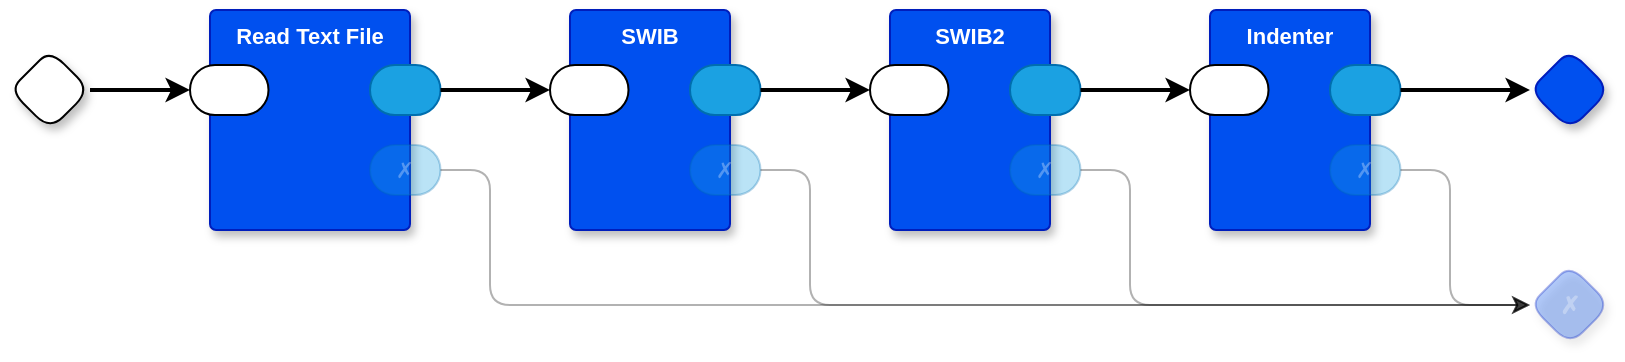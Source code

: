 <mxfile version="24.2.5" type="device" pages="5">
  <diagram name="main" id="m0zTKrYATkNEm8Ja8VeW">
    <mxGraphModel dx="89" dy="1643" grid="1" gridSize="10" guides="1" tooltips="1" connect="1" arrows="1" fold="1" page="1" pageScale="1" pageWidth="850" pageHeight="1100" math="0" shadow="0">
      <root>
        <mxCell id="0" />
        <mxCell id="1" parent="0" />
        <mxCell id="vDygsiKEvxKdtxCckLj3-15" value="Read Text File" style="rounded=1;whiteSpace=wrap;sketch=0;container=1;recursiveResize=0;verticalAlign=top;arcSize=6;fontStyle=1;autosize=0;points=[];absoluteArcSize=1;shadow=1;strokeColor=#001DBC;fillColor=#0050ef;fontColor=#ffffff;fontFamily=Helvetica;fontSize=11;labelBackgroundColor=none;" parent="1" vertex="1">
          <mxGeometry x="980" y="-1000" width="100" height="110" as="geometry">
            <mxRectangle x="-98" y="-1230" width="99" height="26" as="alternateBounds" />
          </mxGeometry>
        </mxCell>
        <mxCell id="vDygsiKEvxKdtxCckLj3-16" value="" style="rounded=1;whiteSpace=wrap;sketch=0;points=[[0,0.5,0,0,0],[1,0.5,0,0,0]];arcSize=50;fontFamily=Helvetica;fontSize=11;fontColor=default;labelBackgroundColor=none;" parent="vDygsiKEvxKdtxCckLj3-15" vertex="1">
          <mxGeometry x="-10" y="27.5" width="39.25" height="25" as="geometry" />
        </mxCell>
        <mxCell id="vDygsiKEvxKdtxCckLj3-17" value="" style="rounded=1;whiteSpace=wrap;sketch=0;points=[[0,0.5,0,0,0],[1,0.5,0,0,0]];fillColor=#1ba1e2;fontColor=#ffffff;strokeColor=#006EAF;arcSize=50;fontFamily=Helvetica;fontSize=11;labelBackgroundColor=none;" parent="vDygsiKEvxKdtxCckLj3-15" vertex="1">
          <mxGeometry x="80" y="27.5" width="35.25" height="25" as="geometry" />
        </mxCell>
        <mxCell id="vDygsiKEvxKdtxCckLj3-18" value="✗" style="rounded=1;whiteSpace=wrap;sketch=0;points=[[0,0.5,0,0,0],[1,0.5,0,0,0]];fillColor=#1ba1e2;fontColor=#ffffff;strokeColor=#006EAF;arcSize=50;fontFamily=Helvetica;fontSize=11;textOpacity=30;opacity=30;labelBackgroundColor=none;" parent="vDygsiKEvxKdtxCckLj3-15" vertex="1">
          <mxGeometry x="80" y="67.5" width="35.25" height="25" as="geometry" />
        </mxCell>
        <mxCell id="vDygsiKEvxKdtxCckLj3-19" value="SWIB" style="rounded=1;whiteSpace=wrap;sketch=0;container=1;recursiveResize=0;verticalAlign=top;arcSize=6;fontStyle=1;autosize=0;points=[];absoluteArcSize=1;shadow=1;strokeColor=#001DBC;fillColor=#0050ef;fontColor=#ffffff;fontFamily=Helvetica;fontSize=11;labelBackgroundColor=none;" parent="1" vertex="1">
          <mxGeometry x="1160" y="-1000" width="80" height="110" as="geometry">
            <mxRectangle x="-98" y="-1230" width="99" height="26" as="alternateBounds" />
          </mxGeometry>
        </mxCell>
        <mxCell id="vDygsiKEvxKdtxCckLj3-20" value="" style="rounded=1;whiteSpace=wrap;sketch=0;points=[[0,0.5,0,0,0],[1,0.5,0,0,0]];arcSize=50;fontFamily=Helvetica;fontSize=11;fontColor=default;labelBackgroundColor=none;" parent="vDygsiKEvxKdtxCckLj3-19" vertex="1">
          <mxGeometry x="-10" y="27.5" width="39.25" height="25" as="geometry" />
        </mxCell>
        <mxCell id="vDygsiKEvxKdtxCckLj3-21" value="" style="rounded=1;whiteSpace=wrap;sketch=0;points=[[0,0.5,0,0,0],[1,0.5,0,0,0]];fillColor=#1ba1e2;fontColor=#ffffff;strokeColor=#006EAF;arcSize=50;fontFamily=Helvetica;fontSize=11;labelBackgroundColor=none;" parent="vDygsiKEvxKdtxCckLj3-19" vertex="1">
          <mxGeometry x="60" y="27.5" width="35.25" height="25" as="geometry" />
        </mxCell>
        <mxCell id="vDygsiKEvxKdtxCckLj3-22" value="✗" style="rounded=1;whiteSpace=wrap;sketch=0;points=[[0,0.5,0,0,0],[1,0.5,0,0,0]];fillColor=#1ba1e2;fontColor=#ffffff;strokeColor=#006EAF;arcSize=50;fontFamily=Helvetica;fontSize=11;textOpacity=30;opacity=30;labelBackgroundColor=none;" parent="vDygsiKEvxKdtxCckLj3-19" vertex="1">
          <mxGeometry x="60" y="67.5" width="35.25" height="25" as="geometry" />
        </mxCell>
        <mxCell id="vDygsiKEvxKdtxCckLj3-35" value="" style="rhombus;whiteSpace=wrap;rounded=1;fontStyle=1;glass=0;sketch=0;fontSize=12;points=[[0,0.5,0,0,0],[0.5,0,0,0,0],[0.5,1,0,0,0],[1,0.5,0,0,0]];shadow=1;fillColor=#0050ef;fontColor=#ffffff;strokeColor=#001DBC;fontFamily=Helvetica;labelBackgroundColor=none;" parent="1" vertex="1">
          <mxGeometry x="1640" y="-980" width="40" height="40" as="geometry" />
        </mxCell>
        <mxCell id="vDygsiKEvxKdtxCckLj3-36" value="✗" style="rhombus;whiteSpace=wrap;rounded=1;fillColor=#0050ef;fontColor=#ffffff;strokeColor=#001DBC;fontStyle=1;glass=0;sketch=0;fontSize=12;points=[[0,0.5,0,0,0],[0.5,0,0,0,0],[0.5,1,0,0,0],[1,0.5,0,0,0]];shadow=1;opacity=30;textOpacity=30;fontFamily=Helvetica;labelBackgroundColor=none;" parent="1" vertex="1">
          <mxGeometry x="1640" y="-872.5" width="40" height="40" as="geometry" />
        </mxCell>
        <mxCell id="lGi_wAHMaVotc6cj7ezb-1" style="edgeStyle=orthogonalEdgeStyle;rounded=0;orthogonalLoop=1;jettySize=auto;html=1;exitX=1;exitY=0.5;exitDx=0;exitDy=0;exitPerimeter=0;strokeWidth=2;" parent="1" source="vDygsiKEvxKdtxCckLj3-42" target="vDygsiKEvxKdtxCckLj3-16" edge="1">
          <mxGeometry relative="1" as="geometry" />
        </mxCell>
        <mxCell id="vDygsiKEvxKdtxCckLj3-42" value="" style="rhombus;whiteSpace=wrap;rounded=1;fontStyle=1;glass=0;sketch=0;fontSize=12;points=[[0,0.5,0,0,0],[0.5,0,0,0,0],[0.5,1,0,0,0],[1,0.5,0,0,0]];shadow=1;fontFamily=Helvetica;fontColor=default;labelBackgroundColor=none;" parent="1" vertex="1">
          <mxGeometry x="880" y="-980" width="40" height="40" as="geometry" />
        </mxCell>
        <mxCell id="vDygsiKEvxKdtxCckLj3-44" value="" style="edgeStyle=orthogonalEdgeStyle;curved=0;rounded=1;orthogonalLoop=1;jettySize=auto;exitX=1;exitY=0.5;exitDx=0;exitDy=0;exitPerimeter=0;entryX=0;entryY=0.5;entryDx=0;entryDy=0;entryPerimeter=0;strokeColor=default;strokeWidth=1;align=center;verticalAlign=middle;fontFamily=Helvetica;fontSize=11;fontColor=default;labelBackgroundColor=default;endArrow=classic;opacity=30;" parent="1" source="vDygsiKEvxKdtxCckLj3-22" target="vDygsiKEvxKdtxCckLj3-36" edge="1">
          <mxGeometry relative="1" as="geometry">
            <Array as="points">
              <mxPoint x="1280" y="-920" />
              <mxPoint x="1280" y="-852" />
            </Array>
          </mxGeometry>
        </mxCell>
        <mxCell id="vDygsiKEvxKdtxCckLj3-45" value="" style="edgeStyle=orthogonalEdgeStyle;curved=0;rounded=1;orthogonalLoop=1;jettySize=auto;exitX=1;exitY=0.5;exitDx=0;exitDy=0;exitPerimeter=0;entryX=0;entryY=0.5;entryDx=0;entryDy=0;entryPerimeter=0;opacity=30;strokeColor=default;strokeWidth=1;align=center;verticalAlign=middle;fontFamily=Helvetica;fontSize=11;fontColor=default;labelBackgroundColor=default;endArrow=classic;" parent="1" source="vDygsiKEvxKdtxCckLj3-18" target="vDygsiKEvxKdtxCckLj3-36" edge="1">
          <mxGeometry relative="1" as="geometry">
            <Array as="points">
              <mxPoint x="1120" y="-920" />
              <mxPoint x="1120" y="-852" />
            </Array>
          </mxGeometry>
        </mxCell>
        <mxCell id="OtukvClZ967XnoqjYrNu-1" style="edgeStyle=orthogonalEdgeStyle;rounded=0;orthogonalLoop=1;jettySize=auto;html=1;exitX=1;exitY=0.5;exitDx=0;exitDy=0;exitPerimeter=0;entryX=0;entryY=0.5;entryDx=0;entryDy=0;entryPerimeter=0;strokeWidth=2;" parent="1" source="vDygsiKEvxKdtxCckLj3-17" target="vDygsiKEvxKdtxCckLj3-20" edge="1">
          <mxGeometry relative="1" as="geometry" />
        </mxCell>
        <mxCell id="x8mnpzoovf8g2NNEFFqO-1" value="Indenter" style="rounded=1;whiteSpace=wrap;sketch=0;container=1;recursiveResize=0;verticalAlign=top;arcSize=6;fontStyle=1;autosize=0;points=[];absoluteArcSize=1;shadow=1;strokeColor=#001DBC;fillColor=#0050ef;fontColor=#ffffff;fontFamily=Helvetica;fontSize=11;labelBackgroundColor=none;" parent="1" vertex="1">
          <mxGeometry x="1480" y="-1000" width="80" height="110" as="geometry">
            <mxRectangle x="-98" y="-1230" width="99" height="26" as="alternateBounds" />
          </mxGeometry>
        </mxCell>
        <mxCell id="x8mnpzoovf8g2NNEFFqO-2" value="" style="rounded=1;whiteSpace=wrap;sketch=0;points=[[0,0.5,0,0,0],[1,0.5,0,0,0]];arcSize=50;fontFamily=Helvetica;fontSize=11;fontColor=default;labelBackgroundColor=none;" parent="x8mnpzoovf8g2NNEFFqO-1" vertex="1">
          <mxGeometry x="-10" y="27.5" width="39.25" height="25" as="geometry" />
        </mxCell>
        <mxCell id="x8mnpzoovf8g2NNEFFqO-3" value="" style="rounded=1;whiteSpace=wrap;sketch=0;points=[[0,0.5,0,0,0],[1,0.5,0,0,0]];fillColor=#1ba1e2;fontColor=#ffffff;strokeColor=#006EAF;arcSize=50;fontFamily=Helvetica;fontSize=11;labelBackgroundColor=none;" parent="x8mnpzoovf8g2NNEFFqO-1" vertex="1">
          <mxGeometry x="60" y="27.5" width="35.25" height="25" as="geometry" />
        </mxCell>
        <mxCell id="x8mnpzoovf8g2NNEFFqO-4" value="✗" style="rounded=1;whiteSpace=wrap;sketch=0;points=[[0,0.5,0,0,0],[1,0.5,0,0,0]];fillColor=#1ba1e2;fontColor=#ffffff;strokeColor=#006EAF;arcSize=50;fontFamily=Helvetica;fontSize=11;textOpacity=30;opacity=30;labelBackgroundColor=none;" parent="x8mnpzoovf8g2NNEFFqO-1" vertex="1">
          <mxGeometry x="60" y="67.5" width="35.25" height="25" as="geometry" />
        </mxCell>
        <mxCell id="1BDh29ik9_YbMBLDh6V1-1" value="SWIB2" style="rounded=1;whiteSpace=wrap;sketch=0;container=1;recursiveResize=0;verticalAlign=top;arcSize=6;fontStyle=1;autosize=0;points=[];absoluteArcSize=1;shadow=1;strokeColor=#001DBC;fillColor=#0050ef;fontColor=#ffffff;fontFamily=Helvetica;fontSize=11;labelBackgroundColor=none;" parent="1" vertex="1">
          <mxGeometry x="1320" y="-1000" width="80" height="110" as="geometry">
            <mxRectangle x="-98" y="-1230" width="99" height="26" as="alternateBounds" />
          </mxGeometry>
        </mxCell>
        <mxCell id="1BDh29ik9_YbMBLDh6V1-2" value="" style="rounded=1;whiteSpace=wrap;sketch=0;points=[[0,0.5,0,0,0],[1,0.5,0,0,0]];arcSize=50;fontFamily=Helvetica;fontSize=11;fontColor=default;labelBackgroundColor=none;" parent="1BDh29ik9_YbMBLDh6V1-1" vertex="1">
          <mxGeometry x="-10" y="27.5" width="39.25" height="25" as="geometry" />
        </mxCell>
        <mxCell id="1BDh29ik9_YbMBLDh6V1-3" value="" style="rounded=1;whiteSpace=wrap;sketch=0;points=[[0,0.5,0,0,0],[1,0.5,0,0,0]];fillColor=#1ba1e2;fontColor=#ffffff;strokeColor=#006EAF;arcSize=50;fontFamily=Helvetica;fontSize=11;labelBackgroundColor=none;" parent="1BDh29ik9_YbMBLDh6V1-1" vertex="1">
          <mxGeometry x="60" y="27.5" width="35.25" height="25" as="geometry" />
        </mxCell>
        <mxCell id="1BDh29ik9_YbMBLDh6V1-4" value="✗" style="rounded=1;whiteSpace=wrap;sketch=0;points=[[0,0.5,0,0,0],[1,0.5,0,0,0]];fillColor=#1ba1e2;fontColor=#ffffff;strokeColor=#006EAF;arcSize=50;fontFamily=Helvetica;fontSize=11;textOpacity=30;opacity=30;labelBackgroundColor=none;" parent="1BDh29ik9_YbMBLDh6V1-1" vertex="1">
          <mxGeometry x="60" y="67.5" width="35.25" height="25" as="geometry" />
        </mxCell>
        <mxCell id="1BDh29ik9_YbMBLDh6V1-7" style="edgeStyle=orthogonalEdgeStyle;curved=0;rounded=1;orthogonalLoop=1;jettySize=auto;html=1;exitX=1;exitY=0.5;exitDx=0;exitDy=0;exitPerimeter=0;entryX=0;entryY=0.5;entryDx=0;entryDy=0;entryPerimeter=0;strokeColor=default;strokeWidth=2;align=center;verticalAlign=middle;fontFamily=Helvetica;fontSize=11;fontColor=default;labelBackgroundColor=default;endArrow=classic;" parent="1" source="1BDh29ik9_YbMBLDh6V1-3" target="x8mnpzoovf8g2NNEFFqO-2" edge="1">
          <mxGeometry relative="1" as="geometry" />
        </mxCell>
        <mxCell id="1BDh29ik9_YbMBLDh6V1-8" style="edgeStyle=orthogonalEdgeStyle;curved=0;rounded=1;orthogonalLoop=1;jettySize=auto;html=1;exitX=1;exitY=0.5;exitDx=0;exitDy=0;exitPerimeter=0;entryX=0;entryY=0.5;entryDx=0;entryDy=0;entryPerimeter=0;strokeColor=default;strokeWidth=1;align=center;verticalAlign=middle;fontFamily=Helvetica;fontSize=11;fontColor=default;labelBackgroundColor=default;endArrow=classic;opacity=30;" parent="1" source="1BDh29ik9_YbMBLDh6V1-4" target="vDygsiKEvxKdtxCckLj3-36" edge="1">
          <mxGeometry relative="1" as="geometry">
            <Array as="points">
              <mxPoint x="1440" y="-920" />
              <mxPoint x="1440" y="-852" />
            </Array>
          </mxGeometry>
        </mxCell>
        <mxCell id="YIzRtlZIYexhhBOL3l9a-1" style="edgeStyle=orthogonalEdgeStyle;curved=0;rounded=1;orthogonalLoop=1;jettySize=auto;html=1;exitX=1;exitY=0.5;exitDx=0;exitDy=0;exitPerimeter=0;entryX=0;entryY=0.5;entryDx=0;entryDy=0;entryPerimeter=0;strokeColor=default;strokeWidth=2;align=center;verticalAlign=middle;fontFamily=Helvetica;fontSize=11;fontColor=default;labelBackgroundColor=default;endArrow=classic;" parent="1" source="vDygsiKEvxKdtxCckLj3-21" target="1BDh29ik9_YbMBLDh6V1-2" edge="1">
          <mxGeometry relative="1" as="geometry" />
        </mxCell>
        <mxCell id="JMaJ-56j-Kgrru-hRZwP-8" style="edgeStyle=orthogonalEdgeStyle;curved=0;rounded=1;orthogonalLoop=1;jettySize=auto;html=1;exitX=1;exitY=0.5;exitDx=0;exitDy=0;exitPerimeter=0;entryX=0;entryY=0.5;entryDx=0;entryDy=0;entryPerimeter=0;strokeColor=default;strokeWidth=1;align=center;verticalAlign=middle;fontFamily=Helvetica;fontSize=11;fontColor=default;labelBackgroundColor=default;endArrow=classic;opacity=30;" parent="1" source="x8mnpzoovf8g2NNEFFqO-4" target="vDygsiKEvxKdtxCckLj3-36" edge="1">
          <mxGeometry relative="1" as="geometry">
            <Array as="points">
              <mxPoint x="1600" y="-920" />
              <mxPoint x="1600" y="-852" />
            </Array>
          </mxGeometry>
        </mxCell>
        <mxCell id="G4lpyNVELsq-M8yK7Atg-5" style="edgeStyle=orthogonalEdgeStyle;rounded=1;orthogonalLoop=1;jettySize=auto;html=1;exitX=1;exitY=0.5;exitDx=0;exitDy=0;exitPerimeter=0;entryX=0;entryY=0.5;entryDx=0;entryDy=0;entryPerimeter=0;curved=0;strokeWidth=2;" parent="1" source="x8mnpzoovf8g2NNEFFqO-3" target="vDygsiKEvxKdtxCckLj3-35" edge="1">
          <mxGeometry relative="1" as="geometry">
            <mxPoint x="1630" y="-960" as="targetPoint" />
          </mxGeometry>
        </mxCell>
      </root>
    </mxGraphModel>
  </diagram>
  <diagram name="SWIB" id="TY1bqIpglC3IVhGaqzZm">
    <mxGraphModel dx="861" dy="417" grid="1" gridSize="10" guides="1" tooltips="1" connect="1" arrows="1" fold="1" page="1" pageScale="1" pageWidth="850" pageHeight="1100" math="0" shadow="0">
      <root>
        <mxCell id="Y0OyRnPT7S_v4gDyQBb1-0" />
        <mxCell id="Y0OyRnPT7S_v4gDyQBb1-1" parent="Y0OyRnPT7S_v4gDyQBb1-0" />
        <mxCell id="tEcO9DKEnbY_C96QV74L-0" value="Transpile" style="rounded=1;whiteSpace=wrap;sketch=0;container=1;recursiveResize=0;verticalAlign=top;arcSize=6;fontStyle=1;autosize=0;points=[];absoluteArcSize=1;shadow=1;strokeColor=#001DBC;fillColor=#0050ef;fontColor=#ffffff;fontFamily=Helvetica;fontSize=11;" parent="Y0OyRnPT7S_v4gDyQBb1-1" vertex="1">
          <mxGeometry x="490" y="50" width="130" height="210" as="geometry">
            <mxRectangle x="-98" y="-1230" width="99" height="26" as="alternateBounds" />
          </mxGeometry>
        </mxCell>
        <mxCell id="tEcO9DKEnbY_C96QV74L-1" value="ohmfn" style="rounded=1;whiteSpace=wrap;sketch=0;points=[[0,0.5,0,0,0],[1,0.5,0,0,0]];arcSize=50;fontFamily=Helvetica;fontSize=11;fontColor=default;fontStyle=0" parent="tEcO9DKEnbY_C96QV74L-0" vertex="1">
          <mxGeometry x="-17" y="57.5" width="66" height="25" as="geometry" />
        </mxCell>
        <mxCell id="tEcO9DKEnbY_C96QV74L-2" value="" style="rounded=1;whiteSpace=wrap;sketch=0;points=[[0,0.5,0,0,0],[1,0.5,0,0,0]];fillColor=#1ba1e2;fontColor=#ffffff;strokeColor=#006EAF;arcSize=50;fontFamily=Helvetica;fontSize=11;" parent="tEcO9DKEnbY_C96QV74L-0" vertex="1">
          <mxGeometry x="100" y="27.5" width="35.25" height="25" as="geometry" />
        </mxCell>
        <mxCell id="tEcO9DKEnbY_C96QV74L-3" value="✗" style="rounded=1;whiteSpace=wrap;sketch=0;points=[[0,0.5,0,0,0],[1,0.5,0,0,0]];fillColor=#1ba1e2;fontColor=#ffffff;strokeColor=#006EAF;arcSize=50;fontFamily=Helvetica;fontSize=11;textOpacity=30;" parent="tEcO9DKEnbY_C96QV74L-0" vertex="1">
          <mxGeometry x="100" y="67.5" width="35.25" height="25" as="geometry" />
        </mxCell>
        <mxCell id="tEcO9DKEnbY_C96QV74L-4" value="rwrfn" style="rounded=1;whiteSpace=wrap;sketch=0;points=[[0,0.5,0,0,0],[1,0.5,0,0,0]];arcSize=50;fontFamily=Helvetica;fontSize=11;fontColor=default;" parent="tEcO9DKEnbY_C96QV74L-0" vertex="1">
          <mxGeometry x="-17" y="92.5" width="66" height="25" as="geometry" />
        </mxCell>
        <mxCell id="tEcO9DKEnbY_C96QV74L-5" value="input" style="rounded=1;whiteSpace=wrap;sketch=0;points=[[0,0.5,0,0,0],[1,0.5,0,0,0]];arcSize=50;fontFamily=Helvetica;fontSize=11;fontColor=default;" parent="tEcO9DKEnbY_C96QV74L-0" vertex="1">
          <mxGeometry x="-17" y="167.5" width="66" height="25" as="geometry" />
        </mxCell>
        <mxCell id="tEcO9DKEnbY_C96QV74L-6" value="grammar name" style="rounded=1;whiteSpace=wrap;sketch=0;points=[[0,0.5,0,0,0],[1,0.5,0,0,0]];arcSize=50;fontFamily=Helvetica;fontSize=11;fontColor=default;" parent="tEcO9DKEnbY_C96QV74L-0" vertex="1">
          <mxGeometry x="-16" y="27.5" width="66" height="25" as="geometry" />
        </mxCell>
        <mxCell id="tEcO9DKEnbY_C96QV74L-7" value="rwrsupportfn" style="rounded=1;whiteSpace=wrap;sketch=0;points=[[0,0.5,0,0,0],[1,0.5,0,0,0]];arcSize=50;fontFamily=Helvetica;fontSize=11;fontColor=default;" parent="tEcO9DKEnbY_C96QV74L-0" vertex="1">
          <mxGeometry x="-17" y="127.5" width="66" height="25" as="geometry" />
        </mxCell>
        <mxCell id="tEcO9DKEnbY_C96QV74L-8" value="" style="edgeStyle=orthogonalEdgeStyle;shape=connector;rounded=1;jumpStyle=arc;orthogonalLoop=1;jettySize=auto;exitX=1;exitY=0.5;exitDx=0;exitDy=0;exitPerimeter=0;entryX=0;entryY=0.5;entryDx=0;entryDy=0;entryPerimeter=0;labelBackgroundColor=default;strokeColor=#666666;strokeWidth=2;fontFamily=Helvetica;fontSize=11;fontColor=default;endArrow=classic;fillColor=#f5f5f5;opacity=90;" parent="Y0OyRnPT7S_v4gDyQBb1-1" source="tEcO9DKEnbY_C96QV74L-2" target="tEcO9DKEnbY_C96QV74L-27" edge="1">
          <mxGeometry relative="1" as="geometry">
            <mxPoint x="740" y="90" as="targetPoint" />
          </mxGeometry>
        </mxCell>
        <mxCell id="tEcO9DKEnbY_C96QV74L-9" value="" style="edgeStyle=orthogonalEdgeStyle;shape=connector;rounded=1;jumpStyle=arc;orthogonalLoop=1;jettySize=auto;exitX=1;exitY=0.5;exitDx=0;exitDy=0;exitPerimeter=0;entryX=0;entryY=0.5;entryDx=0;entryDy=0;entryPerimeter=0;labelBackgroundColor=default;strokeColor=#666666;strokeWidth=1;fontFamily=Helvetica;fontSize=11;fontColor=default;endArrow=classic;fillColor=#f5f5f5;opacity=90;" parent="Y0OyRnPT7S_v4gDyQBb1-1" source="tEcO9DKEnbY_C96QV74L-3" target="tEcO9DKEnbY_C96QV74L-28" edge="1">
          <mxGeometry relative="1" as="geometry">
            <mxPoint x="740" y="270" as="targetPoint" />
          </mxGeometry>
        </mxCell>
        <mxCell id="tEcO9DKEnbY_C96QV74L-10" value="&#39;swib" style="rounded=1;whiteSpace=wrap;sketch=0;container=1;recursiveResize=0;verticalAlign=middle;arcSize=6;fontStyle=1;autosize=0;points=[];absoluteArcSize=1;shadow=0;strokeColor=#6c8ebf;fillColor=#dae8fc;fontFamily=Helvetica;fontSize=11;gradientColor=#E6E6E6;" parent="Y0OyRnPT7S_v4gDyQBb1-1" vertex="1">
          <mxGeometry x="210" y="80" width="110" height="20" as="geometry">
            <mxRectangle x="-98" y="-1230" width="99" height="26" as="alternateBounds" />
          </mxGeometry>
        </mxCell>
        <mxCell id="tEcO9DKEnbY_C96QV74L-11" value="" style="rounded=1;whiteSpace=wrap;sketch=0;points=[[0,0.5,0,0,0],[1,0.5,0,0,0]];arcSize=50;fontFamily=Helvetica;fontSize=11;fontColor=default;" parent="tEcO9DKEnbY_C96QV74L-10" vertex="1">
          <mxGeometry x="100" y="3.75" width="20" height="12.5" as="geometry" />
        </mxCell>
        <mxCell id="tEcO9DKEnbY_C96QV74L-12" value="" style="rounded=1;whiteSpace=wrap;sketch=0;points=[[0,0.5,0,0,0],[1,0.5,0,0,0]];arcSize=50;fontFamily=Helvetica;fontSize=11;fontColor=default;" parent="tEcO9DKEnbY_C96QV74L-10" vertex="1">
          <mxGeometry x="-10" y="3.75" width="20" height="12.5" as="geometry" />
        </mxCell>
        <mxCell id="tEcO9DKEnbY_C96QV74L-13" value="&#39;null.js" style="rounded=1;whiteSpace=wrap;sketch=0;container=1;recursiveResize=0;verticalAlign=middle;arcSize=6;fontStyle=1;autosize=0;points=[];absoluteArcSize=1;shadow=0;strokeColor=#6c8ebf;fillColor=#dae8fc;fontFamily=Helvetica;fontSize=11;gradientColor=#E6E6E6;" parent="Y0OyRnPT7S_v4gDyQBb1-1" vertex="1">
          <mxGeometry x="200" y="180" width="200" height="20" as="geometry">
            <mxRectangle x="-98" y="-1230" width="99" height="26" as="alternateBounds" />
          </mxGeometry>
        </mxCell>
        <mxCell id="tEcO9DKEnbY_C96QV74L-14" value="" style="rounded=1;whiteSpace=wrap;sketch=0;points=[[0,0.5,0,0,0],[1,0.5,0,0,0]];arcSize=50;fontFamily=Helvetica;fontSize=11;fontColor=default;" parent="tEcO9DKEnbY_C96QV74L-13" vertex="1">
          <mxGeometry x="190" y="3.75" width="20" height="12.5" as="geometry" />
        </mxCell>
        <mxCell id="tEcO9DKEnbY_C96QV74L-15" value="" style="rounded=1;whiteSpace=wrap;sketch=0;points=[[0,0.5,0,0,0],[1,0.5,0,0,0]];arcSize=50;fontFamily=Helvetica;fontSize=11;fontColor=default;" parent="tEcO9DKEnbY_C96QV74L-13" vertex="1">
          <mxGeometry x="-10" y="3.75" width="20" height="12.5" as="geometry" />
        </mxCell>
        <mxCell id="tEcO9DKEnbY_C96QV74L-16" value="" style="edgeStyle=orthogonalEdgeStyle;shape=connector;rounded=1;orthogonalLoop=1;jettySize=auto;entryX=0;entryY=0.5;entryDx=0;entryDy=0;entryPerimeter=0;labelBackgroundColor=default;strokeColor=default;strokeWidth=2;align=center;verticalAlign=middle;fontFamily=Helvetica;fontSize=11;fontColor=default;endArrow=classic;" parent="Y0OyRnPT7S_v4gDyQBb1-1" source="tEcO9DKEnbY_C96QV74L-14" target="tEcO9DKEnbY_C96QV74L-7" edge="1">
          <mxGeometry relative="1" as="geometry" />
        </mxCell>
        <mxCell id="tEcO9DKEnbY_C96QV74L-17" value="&#39;swib.ohm" style="rounded=1;whiteSpace=wrap;sketch=0;container=1;recursiveResize=0;verticalAlign=middle;arcSize=6;fontStyle=1;autosize=0;points=[];absoluteArcSize=1;shadow=0;strokeColor=#6c8ebf;fillColor=#dae8fc;fontFamily=Helvetica;fontSize=11;gradientColor=#E6E6E6;" parent="Y0OyRnPT7S_v4gDyQBb1-1" vertex="1">
          <mxGeometry x="200" y="110" width="200" height="20" as="geometry">
            <mxRectangle x="-98" y="-1230" width="99" height="26" as="alternateBounds" />
          </mxGeometry>
        </mxCell>
        <mxCell id="tEcO9DKEnbY_C96QV74L-18" value="" style="rounded=1;whiteSpace=wrap;sketch=0;points=[[0,0.5,0,0,0],[1,0.5,0,0,0]];arcSize=50;fontFamily=Helvetica;fontSize=11;fontColor=default;" parent="tEcO9DKEnbY_C96QV74L-17" vertex="1">
          <mxGeometry x="190" y="3.75" width="20" height="12.5" as="geometry" />
        </mxCell>
        <mxCell id="tEcO9DKEnbY_C96QV74L-19" value="" style="rounded=1;whiteSpace=wrap;sketch=0;points=[[0,0.5,0,0,0],[1,0.5,0,0,0]];arcSize=50;fontFamily=Helvetica;fontSize=11;fontColor=default;" parent="tEcO9DKEnbY_C96QV74L-17" vertex="1">
          <mxGeometry x="-10" y="3.75" width="20" height="12.5" as="geometry" />
        </mxCell>
        <mxCell id="tEcO9DKEnbY_C96QV74L-20" value="" style="edgeStyle=orthogonalEdgeStyle;shape=connector;rounded=1;orthogonalLoop=1;jettySize=auto;exitX=1;exitY=0.5;exitDx=0;exitDy=0;exitPerimeter=0;entryX=0;entryY=0.5;entryDx=0;entryDy=0;entryPerimeter=0;labelBackgroundColor=default;strokeColor=default;strokeWidth=2;align=center;verticalAlign=middle;fontFamily=Helvetica;fontSize=11;fontColor=default;endArrow=classic;" parent="Y0OyRnPT7S_v4gDyQBb1-1" source="tEcO9DKEnbY_C96QV74L-18" target="tEcO9DKEnbY_C96QV74L-1" edge="1">
          <mxGeometry relative="1" as="geometry">
            <Array as="points">
              <mxPoint x="440" y="120" />
              <mxPoint x="440" y="120" />
            </Array>
          </mxGeometry>
        </mxCell>
        <mxCell id="tEcO9DKEnbY_C96QV74L-21" value="&#39;swib.rwr" style="rounded=1;whiteSpace=wrap;sketch=0;container=1;recursiveResize=0;verticalAlign=middle;arcSize=6;fontStyle=1;autosize=0;points=[];absoluteArcSize=1;shadow=0;strokeColor=#6c8ebf;fillColor=#dae8fc;fontFamily=Helvetica;fontSize=11;gradientColor=#E6E6E6;" parent="Y0OyRnPT7S_v4gDyQBb1-1" vertex="1">
          <mxGeometry x="200" y="145" width="200" height="20" as="geometry">
            <mxRectangle x="-98" y="-1230" width="99" height="26" as="alternateBounds" />
          </mxGeometry>
        </mxCell>
        <mxCell id="tEcO9DKEnbY_C96QV74L-22" value="" style="rounded=1;whiteSpace=wrap;sketch=0;points=[[0,0.5,0,0,0],[1,0.5,0,0,0]];arcSize=50;fontFamily=Helvetica;fontSize=11;fontColor=default;" parent="tEcO9DKEnbY_C96QV74L-21" vertex="1">
          <mxGeometry x="190" y="3.75" width="20" height="12.5" as="geometry" />
        </mxCell>
        <mxCell id="tEcO9DKEnbY_C96QV74L-23" value="" style="rounded=1;whiteSpace=wrap;sketch=0;points=[[0,0.5,0,0,0],[1,0.5,0,0,0]];arcSize=50;fontFamily=Helvetica;fontSize=11;fontColor=default;" parent="tEcO9DKEnbY_C96QV74L-21" vertex="1">
          <mxGeometry x="-10" y="3.75" width="20" height="12.5" as="geometry" />
        </mxCell>
        <mxCell id="tEcO9DKEnbY_C96QV74L-24" value="" style="edgeStyle=orthogonalEdgeStyle;shape=connector;rounded=1;orthogonalLoop=1;jettySize=auto;labelBackgroundColor=default;strokeColor=default;strokeWidth=2;align=center;verticalAlign=middle;fontFamily=Helvetica;fontSize=11;fontColor=default;endArrow=classic;" parent="Y0OyRnPT7S_v4gDyQBb1-1" source="tEcO9DKEnbY_C96QV74L-22" target="tEcO9DKEnbY_C96QV74L-4" edge="1">
          <mxGeometry relative="1" as="geometry" />
        </mxCell>
        <mxCell id="tEcO9DKEnbY_C96QV74L-25" value="" style="edgeStyle=orthogonalEdgeStyle;shape=connector;rounded=1;orthogonalLoop=1;jettySize=auto;exitX=1;exitY=0.5;exitDx=0;exitDy=0;exitPerimeter=0;entryX=0;entryY=0.5;entryDx=0;entryDy=0;entryPerimeter=0;labelBackgroundColor=default;strokeColor=default;strokeWidth=2;align=center;verticalAlign=middle;fontFamily=Helvetica;fontSize=11;fontColor=default;endArrow=classic;" parent="Y0OyRnPT7S_v4gDyQBb1-1" source="tEcO9DKEnbY_C96QV74L-11" target="tEcO9DKEnbY_C96QV74L-6" edge="1">
          <mxGeometry relative="1" as="geometry" />
        </mxCell>
        <mxCell id="tEcO9DKEnbY_C96QV74L-26" value="" style="rhombus;whiteSpace=wrap;rounded=1;fontStyle=1;glass=0;sketch=0;fontSize=12;points=[[0,0.5,0,0,0],[0.5,0,0,0,0],[0.5,1,0,0,0],[1,0.5,0,0,0]];shadow=1;fontFamily=Helvetica;fontColor=default;labelBackgroundColor=none;" parent="Y0OyRnPT7S_v4gDyQBb1-1" vertex="1">
          <mxGeometry x="50" y="210" width="40" height="40" as="geometry" />
        </mxCell>
        <mxCell id="tEcO9DKEnbY_C96QV74L-27" value="" style="rhombus;whiteSpace=wrap;rounded=1;fontStyle=1;glass=0;sketch=0;fontSize=12;points=[[0,0.5,0,0,0],[0.5,0,0,0,0],[0.5,1,0,0,0],[1,0.5,0,0,0]];shadow=1;fillColor=#0050ef;fontColor=#ffffff;strokeColor=#001DBC;fontFamily=Helvetica;labelBackgroundColor=none;" parent="Y0OyRnPT7S_v4gDyQBb1-1" vertex="1">
          <mxGeometry x="710" y="70" width="40" height="40" as="geometry" />
        </mxCell>
        <mxCell id="tEcO9DKEnbY_C96QV74L-28" value="✗" style="rhombus;whiteSpace=wrap;rounded=1;fillColor=#0050ef;fontColor=#ffffff;strokeColor=#001DBC;fontStyle=1;glass=0;sketch=0;fontSize=12;points=[[0,0.5,0,0,0],[0.5,0,0,0,0],[0.5,1,0,0,0],[1,0.5,0,0,0]];shadow=1;opacity=30;textOpacity=30;labelBackgroundColor=none;" parent="Y0OyRnPT7S_v4gDyQBb1-1" vertex="1">
          <mxGeometry x="710" y="230" width="40" height="40" as="geometry" />
        </mxCell>
        <mxCell id="tEcO9DKEnbY_C96QV74L-29" value="" style="edgeStyle=orthogonalEdgeStyle;rounded=1;orthogonalLoop=1;jettySize=auto;exitX=1;exitY=0.5;exitDx=0;exitDy=0;exitPerimeter=0;entryX=0;entryY=0.5;entryDx=0;entryDy=0;entryPerimeter=0;curved=0;opacity=30;" parent="Y0OyRnPT7S_v4gDyQBb1-1" source="tEcO9DKEnbY_C96QV74L-26" target="tEcO9DKEnbY_C96QV74L-12" edge="1">
          <mxGeometry relative="1" as="geometry">
            <Array as="points">
              <mxPoint x="140" y="230" />
              <mxPoint x="140" y="90" />
            </Array>
          </mxGeometry>
        </mxCell>
        <mxCell id="tEcO9DKEnbY_C96QV74L-30" value="" style="edgeStyle=orthogonalEdgeStyle;curved=0;rounded=1;orthogonalLoop=1;jettySize=auto;exitX=1;exitY=0.5;exitDx=0;exitDy=0;exitPerimeter=0;entryX=0;entryY=0.5;entryDx=0;entryDy=0;entryPerimeter=0;opacity=30;strokeColor=default;align=center;verticalAlign=middle;fontFamily=Helvetica;fontSize=11;fontColor=default;labelBackgroundColor=default;endArrow=classic;" parent="Y0OyRnPT7S_v4gDyQBb1-1" source="tEcO9DKEnbY_C96QV74L-26" target="tEcO9DKEnbY_C96QV74L-19" edge="1">
          <mxGeometry relative="1" as="geometry" />
        </mxCell>
        <mxCell id="tEcO9DKEnbY_C96QV74L-31" value="" style="edgeStyle=orthogonalEdgeStyle;curved=0;rounded=1;orthogonalLoop=1;jettySize=auto;exitX=1;exitY=0.5;exitDx=0;exitDy=0;exitPerimeter=0;entryX=0;entryY=0.5;entryDx=0;entryDy=0;entryPerimeter=0;opacity=30;strokeColor=default;align=center;verticalAlign=middle;fontFamily=Helvetica;fontSize=11;fontColor=default;labelBackgroundColor=default;endArrow=classic;" parent="Y0OyRnPT7S_v4gDyQBb1-1" source="tEcO9DKEnbY_C96QV74L-26" target="tEcO9DKEnbY_C96QV74L-23" edge="1">
          <mxGeometry relative="1" as="geometry" />
        </mxCell>
        <mxCell id="tEcO9DKEnbY_C96QV74L-32" value="" style="edgeStyle=orthogonalEdgeStyle;curved=0;rounded=1;orthogonalLoop=1;jettySize=auto;exitX=1;exitY=0.5;exitDx=0;exitDy=0;exitPerimeter=0;entryX=0;entryY=0.5;entryDx=0;entryDy=0;entryPerimeter=0;opacity=30;strokeColor=default;align=center;verticalAlign=middle;fontFamily=Helvetica;fontSize=11;fontColor=default;labelBackgroundColor=default;endArrow=classic;" parent="Y0OyRnPT7S_v4gDyQBb1-1" source="tEcO9DKEnbY_C96QV74L-26" target="tEcO9DKEnbY_C96QV74L-15" edge="1">
          <mxGeometry relative="1" as="geometry" />
        </mxCell>
        <mxCell id="tEcO9DKEnbY_C96QV74L-33" value="" style="edgeStyle=orthogonalEdgeStyle;curved=0;rounded=1;orthogonalLoop=1;jettySize=auto;exitX=1;exitY=0.5;exitDx=0;exitDy=0;exitPerimeter=0;entryX=0;entryY=0.5;entryDx=0;entryDy=0;entryPerimeter=0;strokeColor=default;align=center;verticalAlign=middle;fontFamily=Helvetica;fontSize=11;fontColor=default;labelBackgroundColor=default;endArrow=classic;strokeWidth=2;" parent="Y0OyRnPT7S_v4gDyQBb1-1" source="tEcO9DKEnbY_C96QV74L-26" target="tEcO9DKEnbY_C96QV74L-5" edge="1">
          <mxGeometry relative="1" as="geometry" />
        </mxCell>
      </root>
    </mxGraphModel>
  </diagram>
  <diagram id="edj41s_u8P-S-j4si55l" name="SWIB2">
    <mxGraphModel dx="939" dy="543" grid="1" gridSize="10" guides="1" tooltips="1" connect="1" arrows="1" fold="1" page="1" pageScale="1" pageWidth="850" pageHeight="1100" math="0" shadow="0">
      <root>
        <mxCell id="0" />
        <mxCell id="1" parent="0" />
        <mxCell id="jlv-hqknTuM6rnUhw_S5-1" value="Transpile" style="rounded=1;whiteSpace=wrap;sketch=0;container=1;recursiveResize=0;verticalAlign=top;arcSize=6;fontStyle=1;autosize=0;points=[];absoluteArcSize=1;shadow=1;strokeColor=#001DBC;fillColor=#0050ef;fontColor=#ffffff;fontFamily=Helvetica;fontSize=11;" parent="1" vertex="1">
          <mxGeometry x="500" y="60" width="130" height="210" as="geometry">
            <mxRectangle x="-98" y="-1230" width="99" height="26" as="alternateBounds" />
          </mxGeometry>
        </mxCell>
        <mxCell id="jlv-hqknTuM6rnUhw_S5-2" value="ohmfn" style="rounded=1;whiteSpace=wrap;sketch=0;points=[[0,0.5,0,0,0],[1,0.5,0,0,0]];arcSize=50;fontFamily=Helvetica;fontSize=11;fontColor=default;fontStyle=0" parent="jlv-hqknTuM6rnUhw_S5-1" vertex="1">
          <mxGeometry x="-17" y="57.5" width="66" height="25" as="geometry" />
        </mxCell>
        <mxCell id="jlv-hqknTuM6rnUhw_S5-3" value="" style="rounded=1;whiteSpace=wrap;sketch=0;points=[[0,0.5,0,0,0],[1,0.5,0,0,0]];fillColor=#1ba1e2;fontColor=#ffffff;strokeColor=#006EAF;arcSize=50;fontFamily=Helvetica;fontSize=11;" parent="jlv-hqknTuM6rnUhw_S5-1" vertex="1">
          <mxGeometry x="100" y="27.5" width="35.25" height="25" as="geometry" />
        </mxCell>
        <mxCell id="jlv-hqknTuM6rnUhw_S5-4" value="✗" style="rounded=1;whiteSpace=wrap;sketch=0;points=[[0,0.5,0,0,0],[1,0.5,0,0,0]];fillColor=#1ba1e2;fontColor=#ffffff;strokeColor=#006EAF;arcSize=50;fontFamily=Helvetica;fontSize=11;textOpacity=30;" parent="jlv-hqknTuM6rnUhw_S5-1" vertex="1">
          <mxGeometry x="100" y="67.5" width="35.25" height="25" as="geometry" />
        </mxCell>
        <mxCell id="jlv-hqknTuM6rnUhw_S5-5" value="rwrfn" style="rounded=1;whiteSpace=wrap;sketch=0;points=[[0,0.5,0,0,0],[1,0.5,0,0,0]];arcSize=50;fontFamily=Helvetica;fontSize=11;fontColor=default;" parent="jlv-hqknTuM6rnUhw_S5-1" vertex="1">
          <mxGeometry x="-17" y="92.5" width="66" height="25" as="geometry" />
        </mxCell>
        <mxCell id="jlv-hqknTuM6rnUhw_S5-6" value="input" style="rounded=1;whiteSpace=wrap;sketch=0;points=[[0,0.5,0,0,0],[1,0.5,0,0,0]];arcSize=50;fontFamily=Helvetica;fontSize=11;fontColor=default;" parent="jlv-hqknTuM6rnUhw_S5-1" vertex="1">
          <mxGeometry x="-17" y="167.5" width="66" height="25" as="geometry" />
        </mxCell>
        <mxCell id="jlv-hqknTuM6rnUhw_S5-7" value="grammar name" style="rounded=1;whiteSpace=wrap;sketch=0;points=[[0,0.5,0,0,0],[1,0.5,0,0,0]];arcSize=50;fontFamily=Helvetica;fontSize=11;fontColor=default;" parent="jlv-hqknTuM6rnUhw_S5-1" vertex="1">
          <mxGeometry x="-16" y="27.5" width="66" height="25" as="geometry" />
        </mxCell>
        <mxCell id="jlv-hqknTuM6rnUhw_S5-8" value="rwrsupportfn" style="rounded=1;whiteSpace=wrap;sketch=0;points=[[0,0.5,0,0,0],[1,0.5,0,0,0]];arcSize=50;fontFamily=Helvetica;fontSize=11;fontColor=default;" parent="jlv-hqknTuM6rnUhw_S5-1" vertex="1">
          <mxGeometry x="-17" y="127.5" width="66" height="25" as="geometry" />
        </mxCell>
        <mxCell id="jlv-hqknTuM6rnUhw_S5-9" value="" style="edgeStyle=orthogonalEdgeStyle;shape=connector;rounded=1;jumpStyle=arc;orthogonalLoop=1;jettySize=auto;exitX=1;exitY=0.5;exitDx=0;exitDy=0;exitPerimeter=0;entryX=0;entryY=0.5;entryDx=0;entryDy=0;entryPerimeter=0;labelBackgroundColor=default;strokeColor=#666666;strokeWidth=2;fontFamily=Helvetica;fontSize=11;fontColor=default;endArrow=classic;fillColor=#f5f5f5;opacity=90;" parent="1" source="jlv-hqknTuM6rnUhw_S5-3" target="jlv-hqknTuM6rnUhw_S5-28" edge="1">
          <mxGeometry relative="1" as="geometry">
            <mxPoint x="750" y="100" as="targetPoint" />
          </mxGeometry>
        </mxCell>
        <mxCell id="jlv-hqknTuM6rnUhw_S5-10" value="" style="edgeStyle=orthogonalEdgeStyle;shape=connector;rounded=1;jumpStyle=arc;orthogonalLoop=1;jettySize=auto;exitX=1;exitY=0.5;exitDx=0;exitDy=0;exitPerimeter=0;entryX=0;entryY=0.5;entryDx=0;entryDy=0;entryPerimeter=0;labelBackgroundColor=default;strokeColor=#666666;strokeWidth=1;fontFamily=Helvetica;fontSize=11;fontColor=default;endArrow=classic;fillColor=#f5f5f5;opacity=90;" parent="1" source="jlv-hqknTuM6rnUhw_S5-4" target="jlv-hqknTuM6rnUhw_S5-29" edge="1">
          <mxGeometry relative="1" as="geometry">
            <mxPoint x="750" y="280" as="targetPoint" />
          </mxGeometry>
        </mxCell>
        <mxCell id="jlv-hqknTuM6rnUhw_S5-11" value="&#39;defname" style="rounded=1;whiteSpace=wrap;sketch=0;container=1;recursiveResize=0;verticalAlign=middle;arcSize=6;fontStyle=1;autosize=0;points=[];absoluteArcSize=1;shadow=0;strokeColor=#6c8ebf;fillColor=#dae8fc;fontFamily=Helvetica;fontSize=11;gradientColor=#E6E6E6;" parent="1" vertex="1">
          <mxGeometry x="220" y="90" width="110" height="20" as="geometry">
            <mxRectangle x="-98" y="-1230" width="99" height="26" as="alternateBounds" />
          </mxGeometry>
        </mxCell>
        <mxCell id="jlv-hqknTuM6rnUhw_S5-12" value="" style="rounded=1;whiteSpace=wrap;sketch=0;points=[[0,0.5,0,0,0],[1,0.5,0,0,0]];arcSize=50;fontFamily=Helvetica;fontSize=11;fontColor=default;" parent="jlv-hqknTuM6rnUhw_S5-11" vertex="1">
          <mxGeometry x="100" y="3.75" width="20" height="12.5" as="geometry" />
        </mxCell>
        <mxCell id="jlv-hqknTuM6rnUhw_S5-13" value="" style="rounded=1;whiteSpace=wrap;sketch=0;points=[[0,0.5,0,0,0],[1,0.5,0,0,0]];arcSize=50;fontFamily=Helvetica;fontSize=11;fontColor=default;" parent="jlv-hqknTuM6rnUhw_S5-11" vertex="1">
          <mxGeometry x="-10" y="3.75" width="20" height="12.5" as="geometry" />
        </mxCell>
        <mxCell id="jlv-hqknTuM6rnUhw_S5-14" value="&#39;null.js" style="rounded=1;whiteSpace=wrap;sketch=0;container=1;recursiveResize=0;verticalAlign=middle;arcSize=6;fontStyle=1;autosize=0;points=[];absoluteArcSize=1;shadow=0;strokeColor=#6c8ebf;fillColor=#dae8fc;fontFamily=Helvetica;fontSize=11;gradientColor=#E6E6E6;" parent="1" vertex="1">
          <mxGeometry x="210" y="190" width="200" height="20" as="geometry">
            <mxRectangle x="-98" y="-1230" width="99" height="26" as="alternateBounds" />
          </mxGeometry>
        </mxCell>
        <mxCell id="jlv-hqknTuM6rnUhw_S5-15" value="" style="rounded=1;whiteSpace=wrap;sketch=0;points=[[0,0.5,0,0,0],[1,0.5,0,0,0]];arcSize=50;fontFamily=Helvetica;fontSize=11;fontColor=default;" parent="jlv-hqknTuM6rnUhw_S5-14" vertex="1">
          <mxGeometry x="190" y="3.75" width="20" height="12.5" as="geometry" />
        </mxCell>
        <mxCell id="jlv-hqknTuM6rnUhw_S5-16" value="" style="rounded=1;whiteSpace=wrap;sketch=0;points=[[0,0.5,0,0,0],[1,0.5,0,0,0]];arcSize=50;fontFamily=Helvetica;fontSize=11;fontColor=default;" parent="jlv-hqknTuM6rnUhw_S5-14" vertex="1">
          <mxGeometry x="-10" y="3.75" width="20" height="12.5" as="geometry" />
        </mxCell>
        <mxCell id="jlv-hqknTuM6rnUhw_S5-17" value="" style="edgeStyle=orthogonalEdgeStyle;shape=connector;rounded=1;orthogonalLoop=1;jettySize=auto;entryX=0;entryY=0.5;entryDx=0;entryDy=0;entryPerimeter=0;labelBackgroundColor=default;strokeColor=default;strokeWidth=2;align=center;verticalAlign=middle;fontFamily=Helvetica;fontSize=11;fontColor=default;endArrow=classic;" parent="1" source="jlv-hqknTuM6rnUhw_S5-15" target="jlv-hqknTuM6rnUhw_S5-8" edge="1">
          <mxGeometry relative="1" as="geometry" />
        </mxCell>
        <mxCell id="jlv-hqknTuM6rnUhw_S5-18" value="&#39;defname.ohm" style="rounded=1;whiteSpace=wrap;sketch=0;container=1;recursiveResize=0;verticalAlign=middle;arcSize=6;fontStyle=1;autosize=0;points=[];absoluteArcSize=1;shadow=0;strokeColor=#6c8ebf;fillColor=#dae8fc;fontFamily=Helvetica;fontSize=11;gradientColor=#E6E6E6;" parent="1" vertex="1">
          <mxGeometry x="210" y="120" width="200" height="20" as="geometry">
            <mxRectangle x="-98" y="-1230" width="99" height="26" as="alternateBounds" />
          </mxGeometry>
        </mxCell>
        <mxCell id="jlv-hqknTuM6rnUhw_S5-19" value="" style="rounded=1;whiteSpace=wrap;sketch=0;points=[[0,0.5,0,0,0],[1,0.5,0,0,0]];arcSize=50;fontFamily=Helvetica;fontSize=11;fontColor=default;" parent="jlv-hqknTuM6rnUhw_S5-18" vertex="1">
          <mxGeometry x="190" y="3.75" width="20" height="12.5" as="geometry" />
        </mxCell>
        <mxCell id="jlv-hqknTuM6rnUhw_S5-20" value="" style="rounded=1;whiteSpace=wrap;sketch=0;points=[[0,0.5,0,0,0],[1,0.5,0,0,0]];arcSize=50;fontFamily=Helvetica;fontSize=11;fontColor=default;" parent="jlv-hqknTuM6rnUhw_S5-18" vertex="1">
          <mxGeometry x="-10" y="3.75" width="20" height="12.5" as="geometry" />
        </mxCell>
        <mxCell id="jlv-hqknTuM6rnUhw_S5-21" value="" style="edgeStyle=orthogonalEdgeStyle;shape=connector;rounded=1;orthogonalLoop=1;jettySize=auto;exitX=1;exitY=0.5;exitDx=0;exitDy=0;exitPerimeter=0;entryX=0;entryY=0.5;entryDx=0;entryDy=0;entryPerimeter=0;labelBackgroundColor=default;strokeColor=default;strokeWidth=2;align=center;verticalAlign=middle;fontFamily=Helvetica;fontSize=11;fontColor=default;endArrow=classic;" parent="1" source="jlv-hqknTuM6rnUhw_S5-19" target="jlv-hqknTuM6rnUhw_S5-2" edge="1">
          <mxGeometry relative="1" as="geometry">
            <Array as="points">
              <mxPoint x="450" y="130" />
              <mxPoint x="450" y="130" />
            </Array>
          </mxGeometry>
        </mxCell>
        <mxCell id="jlv-hqknTuM6rnUhw_S5-22" value="&#39;defname.rwr" style="rounded=1;whiteSpace=wrap;sketch=0;container=1;recursiveResize=0;verticalAlign=middle;arcSize=6;fontStyle=1;autosize=0;points=[];absoluteArcSize=1;shadow=0;strokeColor=#6c8ebf;fillColor=#dae8fc;fontFamily=Helvetica;fontSize=11;gradientColor=#E6E6E6;" parent="1" vertex="1">
          <mxGeometry x="210" y="155" width="200" height="20" as="geometry">
            <mxRectangle x="-98" y="-1230" width="99" height="26" as="alternateBounds" />
          </mxGeometry>
        </mxCell>
        <mxCell id="jlv-hqknTuM6rnUhw_S5-23" value="" style="rounded=1;whiteSpace=wrap;sketch=0;points=[[0,0.5,0,0,0],[1,0.5,0,0,0]];arcSize=50;fontFamily=Helvetica;fontSize=11;fontColor=default;" parent="jlv-hqknTuM6rnUhw_S5-22" vertex="1">
          <mxGeometry x="190" y="3.75" width="20" height="12.5" as="geometry" />
        </mxCell>
        <mxCell id="jlv-hqknTuM6rnUhw_S5-24" value="" style="rounded=1;whiteSpace=wrap;sketch=0;points=[[0,0.5,0,0,0],[1,0.5,0,0,0]];arcSize=50;fontFamily=Helvetica;fontSize=11;fontColor=default;" parent="jlv-hqknTuM6rnUhw_S5-22" vertex="1">
          <mxGeometry x="-10" y="3.75" width="20" height="12.5" as="geometry" />
        </mxCell>
        <mxCell id="jlv-hqknTuM6rnUhw_S5-25" value="" style="edgeStyle=orthogonalEdgeStyle;shape=connector;rounded=1;orthogonalLoop=1;jettySize=auto;labelBackgroundColor=default;strokeColor=default;strokeWidth=2;align=center;verticalAlign=middle;fontFamily=Helvetica;fontSize=11;fontColor=default;endArrow=classic;" parent="1" source="jlv-hqknTuM6rnUhw_S5-23" target="jlv-hqknTuM6rnUhw_S5-5" edge="1">
          <mxGeometry relative="1" as="geometry" />
        </mxCell>
        <mxCell id="jlv-hqknTuM6rnUhw_S5-26" value="" style="edgeStyle=orthogonalEdgeStyle;shape=connector;rounded=1;orthogonalLoop=1;jettySize=auto;exitX=1;exitY=0.5;exitDx=0;exitDy=0;exitPerimeter=0;entryX=0;entryY=0.5;entryDx=0;entryDy=0;entryPerimeter=0;labelBackgroundColor=default;strokeColor=default;strokeWidth=2;align=center;verticalAlign=middle;fontFamily=Helvetica;fontSize=11;fontColor=default;endArrow=classic;" parent="1" source="jlv-hqknTuM6rnUhw_S5-12" target="jlv-hqknTuM6rnUhw_S5-7" edge="1">
          <mxGeometry relative="1" as="geometry" />
        </mxCell>
        <mxCell id="jlv-hqknTuM6rnUhw_S5-27" value="" style="rhombus;whiteSpace=wrap;rounded=1;fontStyle=1;glass=0;sketch=0;fontSize=12;points=[[0,0.5,0,0,0],[0.5,0,0,0,0],[0.5,1,0,0,0],[1,0.5,0,0,0]];shadow=1;fontFamily=Helvetica;fontColor=default;labelBackgroundColor=none;" parent="1" vertex="1">
          <mxGeometry x="60" y="220" width="40" height="40" as="geometry" />
        </mxCell>
        <mxCell id="jlv-hqknTuM6rnUhw_S5-28" value="" style="rhombus;whiteSpace=wrap;rounded=1;fontStyle=1;glass=0;sketch=0;fontSize=12;points=[[0,0.5,0,0,0],[0.5,0,0,0,0],[0.5,1,0,0,0],[1,0.5,0,0,0]];shadow=1;fillColor=#0050ef;fontColor=#ffffff;strokeColor=#001DBC;fontFamily=Helvetica;labelBackgroundColor=none;" parent="1" vertex="1">
          <mxGeometry x="720" y="80" width="40" height="40" as="geometry" />
        </mxCell>
        <mxCell id="jlv-hqknTuM6rnUhw_S5-29" value="✗" style="rhombus;whiteSpace=wrap;rounded=1;fillColor=#0050ef;fontColor=#ffffff;strokeColor=#001DBC;fontStyle=1;glass=0;sketch=0;fontSize=12;points=[[0,0.5,0,0,0],[0.5,0,0,0,0],[0.5,1,0,0,0],[1,0.5,0,0,0]];shadow=1;opacity=30;textOpacity=30;labelBackgroundColor=none;" parent="1" vertex="1">
          <mxGeometry x="720" y="240" width="40" height="40" as="geometry" />
        </mxCell>
        <mxCell id="jlv-hqknTuM6rnUhw_S5-30" value="" style="edgeStyle=orthogonalEdgeStyle;rounded=1;orthogonalLoop=1;jettySize=auto;exitX=1;exitY=0.5;exitDx=0;exitDy=0;exitPerimeter=0;entryX=0;entryY=0.5;entryDx=0;entryDy=0;entryPerimeter=0;curved=0;opacity=30;" parent="1" source="jlv-hqknTuM6rnUhw_S5-27" target="jlv-hqknTuM6rnUhw_S5-13" edge="1">
          <mxGeometry relative="1" as="geometry">
            <Array as="points">
              <mxPoint x="150" y="240" />
              <mxPoint x="150" y="100" />
            </Array>
          </mxGeometry>
        </mxCell>
        <mxCell id="jlv-hqknTuM6rnUhw_S5-31" value="" style="edgeStyle=orthogonalEdgeStyle;curved=0;rounded=1;orthogonalLoop=1;jettySize=auto;exitX=1;exitY=0.5;exitDx=0;exitDy=0;exitPerimeter=0;entryX=0;entryY=0.5;entryDx=0;entryDy=0;entryPerimeter=0;opacity=30;strokeColor=default;align=center;verticalAlign=middle;fontFamily=Helvetica;fontSize=11;fontColor=default;labelBackgroundColor=default;endArrow=classic;" parent="1" source="jlv-hqknTuM6rnUhw_S5-27" target="jlv-hqknTuM6rnUhw_S5-20" edge="1">
          <mxGeometry relative="1" as="geometry" />
        </mxCell>
        <mxCell id="jlv-hqknTuM6rnUhw_S5-32" value="" style="edgeStyle=orthogonalEdgeStyle;curved=0;rounded=1;orthogonalLoop=1;jettySize=auto;exitX=1;exitY=0.5;exitDx=0;exitDy=0;exitPerimeter=0;entryX=0;entryY=0.5;entryDx=0;entryDy=0;entryPerimeter=0;opacity=30;strokeColor=default;align=center;verticalAlign=middle;fontFamily=Helvetica;fontSize=11;fontColor=default;labelBackgroundColor=default;endArrow=classic;" parent="1" source="jlv-hqknTuM6rnUhw_S5-27" target="jlv-hqknTuM6rnUhw_S5-24" edge="1">
          <mxGeometry relative="1" as="geometry" />
        </mxCell>
        <mxCell id="jlv-hqknTuM6rnUhw_S5-33" value="" style="edgeStyle=orthogonalEdgeStyle;curved=0;rounded=1;orthogonalLoop=1;jettySize=auto;exitX=1;exitY=0.5;exitDx=0;exitDy=0;exitPerimeter=0;entryX=0;entryY=0.5;entryDx=0;entryDy=0;entryPerimeter=0;opacity=30;strokeColor=default;align=center;verticalAlign=middle;fontFamily=Helvetica;fontSize=11;fontColor=default;labelBackgroundColor=default;endArrow=classic;" parent="1" source="jlv-hqknTuM6rnUhw_S5-27" target="jlv-hqknTuM6rnUhw_S5-16" edge="1">
          <mxGeometry relative="1" as="geometry" />
        </mxCell>
        <mxCell id="jlv-hqknTuM6rnUhw_S5-34" value="" style="edgeStyle=orthogonalEdgeStyle;curved=0;rounded=1;orthogonalLoop=1;jettySize=auto;exitX=1;exitY=0.5;exitDx=0;exitDy=0;exitPerimeter=0;entryX=0;entryY=0.5;entryDx=0;entryDy=0;entryPerimeter=0;strokeColor=default;align=center;verticalAlign=middle;fontFamily=Helvetica;fontSize=11;fontColor=default;labelBackgroundColor=default;endArrow=classic;strokeWidth=2;" parent="1" source="jlv-hqknTuM6rnUhw_S5-27" target="jlv-hqknTuM6rnUhw_S5-6" edge="1">
          <mxGeometry relative="1" as="geometry" />
        </mxCell>
      </root>
    </mxGraphModel>
  </diagram>
  <diagram name="SWIB3" id="6UvwDz8nWVpv651M9Cc5">
    <mxGraphModel dx="939" dy="543" grid="1" gridSize="10" guides="1" tooltips="1" connect="1" arrows="1" fold="1" page="1" pageScale="1" pageWidth="850" pageHeight="1100" math="0" shadow="0">
      <root>
        <mxCell id="UpFNpHKJmio4_529rcfa-0" />
        <mxCell id="UpFNpHKJmio4_529rcfa-1" parent="UpFNpHKJmio4_529rcfa-0" />
        <mxCell id="UpFNpHKJmio4_529rcfa-2" value="Transpile" style="rounded=1;whiteSpace=wrap;sketch=0;container=1;recursiveResize=0;verticalAlign=top;arcSize=6;fontStyle=1;autosize=0;points=[];absoluteArcSize=1;shadow=1;strokeColor=#001DBC;fillColor=#0050ef;fontColor=#ffffff;fontFamily=Helvetica;fontSize=11;" parent="UpFNpHKJmio4_529rcfa-1" vertex="1">
          <mxGeometry x="500" y="60" width="130" height="210" as="geometry">
            <mxRectangle x="-98" y="-1230" width="99" height="26" as="alternateBounds" />
          </mxGeometry>
        </mxCell>
        <mxCell id="UpFNpHKJmio4_529rcfa-3" value="ohmfn" style="rounded=1;whiteSpace=wrap;sketch=0;points=[[0,0.5,0,0,0],[1,0.5,0,0,0]];arcSize=50;fontFamily=Helvetica;fontSize=11;fontColor=default;fontStyle=0" parent="UpFNpHKJmio4_529rcfa-2" vertex="1">
          <mxGeometry x="-17" y="57.5" width="66" height="25" as="geometry" />
        </mxCell>
        <mxCell id="UpFNpHKJmio4_529rcfa-4" value="" style="rounded=1;whiteSpace=wrap;sketch=0;points=[[0,0.5,0,0,0],[1,0.5,0,0,0]];fillColor=#1ba1e2;fontColor=#ffffff;strokeColor=#006EAF;arcSize=50;fontFamily=Helvetica;fontSize=11;" parent="UpFNpHKJmio4_529rcfa-2" vertex="1">
          <mxGeometry x="100" y="27.5" width="35.25" height="25" as="geometry" />
        </mxCell>
        <mxCell id="UpFNpHKJmio4_529rcfa-5" value="✗" style="rounded=1;whiteSpace=wrap;sketch=0;points=[[0,0.5,0,0,0],[1,0.5,0,0,0]];fillColor=#1ba1e2;fontColor=#ffffff;strokeColor=#006EAF;arcSize=50;fontFamily=Helvetica;fontSize=11;textOpacity=30;" parent="UpFNpHKJmio4_529rcfa-2" vertex="1">
          <mxGeometry x="100" y="67.5" width="35.25" height="25" as="geometry" />
        </mxCell>
        <mxCell id="UpFNpHKJmio4_529rcfa-6" value="rwrfn" style="rounded=1;whiteSpace=wrap;sketch=0;points=[[0,0.5,0,0,0],[1,0.5,0,0,0]];arcSize=50;fontFamily=Helvetica;fontSize=11;fontColor=default;" parent="UpFNpHKJmio4_529rcfa-2" vertex="1">
          <mxGeometry x="-17" y="92.5" width="66" height="25" as="geometry" />
        </mxCell>
        <mxCell id="UpFNpHKJmio4_529rcfa-7" value="input" style="rounded=1;whiteSpace=wrap;sketch=0;points=[[0,0.5,0,0,0],[1,0.5,0,0,0]];arcSize=50;fontFamily=Helvetica;fontSize=11;fontColor=default;" parent="UpFNpHKJmio4_529rcfa-2" vertex="1">
          <mxGeometry x="-17" y="167.5" width="66" height="25" as="geometry" />
        </mxCell>
        <mxCell id="UpFNpHKJmio4_529rcfa-8" value="grammar name" style="rounded=1;whiteSpace=wrap;sketch=0;points=[[0,0.5,0,0,0],[1,0.5,0,0,0]];arcSize=50;fontFamily=Helvetica;fontSize=11;fontColor=default;" parent="UpFNpHKJmio4_529rcfa-2" vertex="1">
          <mxGeometry x="-16" y="27.5" width="66" height="25" as="geometry" />
        </mxCell>
        <mxCell id="UpFNpHKJmio4_529rcfa-9" value="rwrsupportfn" style="rounded=1;whiteSpace=wrap;sketch=0;points=[[0,0.5,0,0,0],[1,0.5,0,0,0]];arcSize=50;fontFamily=Helvetica;fontSize=11;fontColor=default;" parent="UpFNpHKJmio4_529rcfa-2" vertex="1">
          <mxGeometry x="-17" y="127.5" width="66" height="25" as="geometry" />
        </mxCell>
        <mxCell id="UpFNpHKJmio4_529rcfa-10" value="" style="edgeStyle=orthogonalEdgeStyle;shape=connector;rounded=1;jumpStyle=arc;orthogonalLoop=1;jettySize=auto;exitX=1;exitY=0.5;exitDx=0;exitDy=0;exitPerimeter=0;entryX=0;entryY=0.5;entryDx=0;entryDy=0;entryPerimeter=0;labelBackgroundColor=default;strokeColor=#666666;strokeWidth=2;fontFamily=Helvetica;fontSize=11;fontColor=default;endArrow=classic;fillColor=#f5f5f5;opacity=90;" parent="UpFNpHKJmio4_529rcfa-1" source="UpFNpHKJmio4_529rcfa-4" target="UpFNpHKJmio4_529rcfa-29" edge="1">
          <mxGeometry relative="1" as="geometry">
            <mxPoint x="750" y="100" as="targetPoint" />
          </mxGeometry>
        </mxCell>
        <mxCell id="UpFNpHKJmio4_529rcfa-11" value="" style="edgeStyle=orthogonalEdgeStyle;shape=connector;rounded=1;jumpStyle=arc;orthogonalLoop=1;jettySize=auto;exitX=1;exitY=0.5;exitDx=0;exitDy=0;exitPerimeter=0;entryX=0;entryY=0.5;entryDx=0;entryDy=0;entryPerimeter=0;labelBackgroundColor=default;strokeColor=#666666;strokeWidth=1;fontFamily=Helvetica;fontSize=11;fontColor=default;endArrow=classic;fillColor=#f5f5f5;opacity=90;" parent="UpFNpHKJmio4_529rcfa-1" source="UpFNpHKJmio4_529rcfa-5" target="UpFNpHKJmio4_529rcfa-30" edge="1">
          <mxGeometry relative="1" as="geometry">
            <mxPoint x="750" y="280" as="targetPoint" />
          </mxGeometry>
        </mxCell>
        <mxCell id="UpFNpHKJmio4_529rcfa-12" value="&#39;denoise" style="rounded=1;whiteSpace=wrap;sketch=0;container=1;recursiveResize=0;verticalAlign=middle;arcSize=6;fontStyle=1;autosize=0;points=[];absoluteArcSize=1;shadow=0;strokeColor=#6c8ebf;fillColor=#dae8fc;fontFamily=Helvetica;fontSize=11;gradientColor=#E6E6E6;" parent="UpFNpHKJmio4_529rcfa-1" vertex="1">
          <mxGeometry x="220" y="90" width="110" height="20" as="geometry">
            <mxRectangle x="-98" y="-1230" width="99" height="26" as="alternateBounds" />
          </mxGeometry>
        </mxCell>
        <mxCell id="UpFNpHKJmio4_529rcfa-13" value="" style="rounded=1;whiteSpace=wrap;sketch=0;points=[[0,0.5,0,0,0],[1,0.5,0,0,0]];arcSize=50;fontFamily=Helvetica;fontSize=11;fontColor=default;" parent="UpFNpHKJmio4_529rcfa-12" vertex="1">
          <mxGeometry x="100" y="3.75" width="20" height="12.5" as="geometry" />
        </mxCell>
        <mxCell id="UpFNpHKJmio4_529rcfa-14" value="" style="rounded=1;whiteSpace=wrap;sketch=0;points=[[0,0.5,0,0,0],[1,0.5,0,0,0]];arcSize=50;fontFamily=Helvetica;fontSize=11;fontColor=default;" parent="UpFNpHKJmio4_529rcfa-12" vertex="1">
          <mxGeometry x="-10" y="3.75" width="20" height="12.5" as="geometry" />
        </mxCell>
        <mxCell id="UpFNpHKJmio4_529rcfa-15" value="&#39;null.js" style="rounded=1;whiteSpace=wrap;sketch=0;container=1;recursiveResize=0;verticalAlign=middle;arcSize=6;fontStyle=1;autosize=0;points=[];absoluteArcSize=1;shadow=0;strokeColor=#6c8ebf;fillColor=#dae8fc;fontFamily=Helvetica;fontSize=11;gradientColor=#E6E6E6;" parent="UpFNpHKJmio4_529rcfa-1" vertex="1">
          <mxGeometry x="210" y="190" width="200" height="20" as="geometry">
            <mxRectangle x="-98" y="-1230" width="99" height="26" as="alternateBounds" />
          </mxGeometry>
        </mxCell>
        <mxCell id="UpFNpHKJmio4_529rcfa-16" value="" style="rounded=1;whiteSpace=wrap;sketch=0;points=[[0,0.5,0,0,0],[1,0.5,0,0,0]];arcSize=50;fontFamily=Helvetica;fontSize=11;fontColor=default;" parent="UpFNpHKJmio4_529rcfa-15" vertex="1">
          <mxGeometry x="190" y="3.75" width="20" height="12.5" as="geometry" />
        </mxCell>
        <mxCell id="UpFNpHKJmio4_529rcfa-17" value="" style="rounded=1;whiteSpace=wrap;sketch=0;points=[[0,0.5,0,0,0],[1,0.5,0,0,0]];arcSize=50;fontFamily=Helvetica;fontSize=11;fontColor=default;" parent="UpFNpHKJmio4_529rcfa-15" vertex="1">
          <mxGeometry x="-10" y="3.75" width="20" height="12.5" as="geometry" />
        </mxCell>
        <mxCell id="UpFNpHKJmio4_529rcfa-18" value="" style="edgeStyle=orthogonalEdgeStyle;shape=connector;rounded=1;orthogonalLoop=1;jettySize=auto;entryX=0;entryY=0.5;entryDx=0;entryDy=0;entryPerimeter=0;labelBackgroundColor=default;strokeColor=default;strokeWidth=2;align=center;verticalAlign=middle;fontFamily=Helvetica;fontSize=11;fontColor=default;endArrow=classic;" parent="UpFNpHKJmio4_529rcfa-1" source="UpFNpHKJmio4_529rcfa-16" target="UpFNpHKJmio4_529rcfa-9" edge="1">
          <mxGeometry relative="1" as="geometry" />
        </mxCell>
        <mxCell id="UpFNpHKJmio4_529rcfa-19" value="&#39;denoise.ohm" style="rounded=1;whiteSpace=wrap;sketch=0;container=1;recursiveResize=0;verticalAlign=middle;arcSize=6;fontStyle=1;autosize=0;points=[];absoluteArcSize=1;shadow=0;strokeColor=#6c8ebf;fillColor=#dae8fc;fontFamily=Helvetica;fontSize=11;gradientColor=#E6E6E6;" parent="UpFNpHKJmio4_529rcfa-1" vertex="1">
          <mxGeometry x="210" y="120" width="200" height="20" as="geometry">
            <mxRectangle x="-98" y="-1230" width="99" height="26" as="alternateBounds" />
          </mxGeometry>
        </mxCell>
        <mxCell id="UpFNpHKJmio4_529rcfa-20" value="" style="rounded=1;whiteSpace=wrap;sketch=0;points=[[0,0.5,0,0,0],[1,0.5,0,0,0]];arcSize=50;fontFamily=Helvetica;fontSize=11;fontColor=default;" parent="UpFNpHKJmio4_529rcfa-19" vertex="1">
          <mxGeometry x="190" y="3.75" width="20" height="12.5" as="geometry" />
        </mxCell>
        <mxCell id="UpFNpHKJmio4_529rcfa-21" value="" style="rounded=1;whiteSpace=wrap;sketch=0;points=[[0,0.5,0,0,0],[1,0.5,0,0,0]];arcSize=50;fontFamily=Helvetica;fontSize=11;fontColor=default;" parent="UpFNpHKJmio4_529rcfa-19" vertex="1">
          <mxGeometry x="-10" y="3.75" width="20" height="12.5" as="geometry" />
        </mxCell>
        <mxCell id="UpFNpHKJmio4_529rcfa-22" value="" style="edgeStyle=orthogonalEdgeStyle;shape=connector;rounded=1;orthogonalLoop=1;jettySize=auto;exitX=1;exitY=0.5;exitDx=0;exitDy=0;exitPerimeter=0;entryX=0;entryY=0.5;entryDx=0;entryDy=0;entryPerimeter=0;labelBackgroundColor=default;strokeColor=default;strokeWidth=2;align=center;verticalAlign=middle;fontFamily=Helvetica;fontSize=11;fontColor=default;endArrow=classic;" parent="UpFNpHKJmio4_529rcfa-1" source="UpFNpHKJmio4_529rcfa-20" target="UpFNpHKJmio4_529rcfa-3" edge="1">
          <mxGeometry relative="1" as="geometry">
            <Array as="points">
              <mxPoint x="450" y="130" />
              <mxPoint x="450" y="130" />
            </Array>
          </mxGeometry>
        </mxCell>
        <mxCell id="UpFNpHKJmio4_529rcfa-23" value="&#39;denoise.rwr" style="rounded=1;whiteSpace=wrap;sketch=0;container=1;recursiveResize=0;verticalAlign=middle;arcSize=6;fontStyle=1;autosize=0;points=[];absoluteArcSize=1;shadow=0;strokeColor=#6c8ebf;fillColor=#dae8fc;fontFamily=Helvetica;fontSize=11;gradientColor=#E6E6E6;" parent="UpFNpHKJmio4_529rcfa-1" vertex="1">
          <mxGeometry x="210" y="155" width="200" height="20" as="geometry">
            <mxRectangle x="-98" y="-1230" width="99" height="26" as="alternateBounds" />
          </mxGeometry>
        </mxCell>
        <mxCell id="UpFNpHKJmio4_529rcfa-24" value="" style="rounded=1;whiteSpace=wrap;sketch=0;points=[[0,0.5,0,0,0],[1,0.5,0,0,0]];arcSize=50;fontFamily=Helvetica;fontSize=11;fontColor=default;" parent="UpFNpHKJmio4_529rcfa-23" vertex="1">
          <mxGeometry x="190" y="3.75" width="20" height="12.5" as="geometry" />
        </mxCell>
        <mxCell id="UpFNpHKJmio4_529rcfa-25" value="" style="rounded=1;whiteSpace=wrap;sketch=0;points=[[0,0.5,0,0,0],[1,0.5,0,0,0]];arcSize=50;fontFamily=Helvetica;fontSize=11;fontColor=default;" parent="UpFNpHKJmio4_529rcfa-23" vertex="1">
          <mxGeometry x="-10" y="3.75" width="20" height="12.5" as="geometry" />
        </mxCell>
        <mxCell id="UpFNpHKJmio4_529rcfa-26" value="" style="edgeStyle=orthogonalEdgeStyle;shape=connector;rounded=1;orthogonalLoop=1;jettySize=auto;labelBackgroundColor=default;strokeColor=default;strokeWidth=2;align=center;verticalAlign=middle;fontFamily=Helvetica;fontSize=11;fontColor=default;endArrow=classic;" parent="UpFNpHKJmio4_529rcfa-1" source="UpFNpHKJmio4_529rcfa-24" target="UpFNpHKJmio4_529rcfa-6" edge="1">
          <mxGeometry relative="1" as="geometry" />
        </mxCell>
        <mxCell id="UpFNpHKJmio4_529rcfa-27" value="" style="edgeStyle=orthogonalEdgeStyle;shape=connector;rounded=1;orthogonalLoop=1;jettySize=auto;exitX=1;exitY=0.5;exitDx=0;exitDy=0;exitPerimeter=0;entryX=0;entryY=0.5;entryDx=0;entryDy=0;entryPerimeter=0;labelBackgroundColor=default;strokeColor=default;strokeWidth=2;align=center;verticalAlign=middle;fontFamily=Helvetica;fontSize=11;fontColor=default;endArrow=classic;" parent="UpFNpHKJmio4_529rcfa-1" source="UpFNpHKJmio4_529rcfa-13" target="UpFNpHKJmio4_529rcfa-8" edge="1">
          <mxGeometry relative="1" as="geometry" />
        </mxCell>
        <mxCell id="UpFNpHKJmio4_529rcfa-28" value="" style="rhombus;whiteSpace=wrap;rounded=1;fontStyle=1;glass=0;sketch=0;fontSize=12;points=[[0,0.5,0,0,0],[0.5,0,0,0,0],[0.5,1,0,0,0],[1,0.5,0,0,0]];shadow=1;fontFamily=Helvetica;fontColor=default;labelBackgroundColor=none;" parent="UpFNpHKJmio4_529rcfa-1" vertex="1">
          <mxGeometry x="60" y="220" width="40" height="40" as="geometry" />
        </mxCell>
        <mxCell id="UpFNpHKJmio4_529rcfa-29" value="" style="rhombus;whiteSpace=wrap;rounded=1;fontStyle=1;glass=0;sketch=0;fontSize=12;points=[[0,0.5,0,0,0],[0.5,0,0,0,0],[0.5,1,0,0,0],[1,0.5,0,0,0]];shadow=1;fillColor=#0050ef;fontColor=#ffffff;strokeColor=#001DBC;fontFamily=Helvetica;labelBackgroundColor=none;" parent="UpFNpHKJmio4_529rcfa-1" vertex="1">
          <mxGeometry x="720" y="80" width="40" height="40" as="geometry" />
        </mxCell>
        <mxCell id="UpFNpHKJmio4_529rcfa-30" value="✗" style="rhombus;whiteSpace=wrap;rounded=1;fillColor=#0050ef;fontColor=#ffffff;strokeColor=#001DBC;fontStyle=1;glass=0;sketch=0;fontSize=12;points=[[0,0.5,0,0,0],[0.5,0,0,0,0],[0.5,1,0,0,0],[1,0.5,0,0,0]];shadow=1;opacity=30;textOpacity=30;labelBackgroundColor=none;" parent="UpFNpHKJmio4_529rcfa-1" vertex="1">
          <mxGeometry x="720" y="240" width="40" height="40" as="geometry" />
        </mxCell>
        <mxCell id="UpFNpHKJmio4_529rcfa-31" value="" style="edgeStyle=orthogonalEdgeStyle;rounded=1;orthogonalLoop=1;jettySize=auto;exitX=1;exitY=0.5;exitDx=0;exitDy=0;exitPerimeter=0;entryX=0;entryY=0.5;entryDx=0;entryDy=0;entryPerimeter=0;curved=0;opacity=30;" parent="UpFNpHKJmio4_529rcfa-1" source="UpFNpHKJmio4_529rcfa-28" target="UpFNpHKJmio4_529rcfa-14" edge="1">
          <mxGeometry relative="1" as="geometry">
            <Array as="points">
              <mxPoint x="150" y="240" />
              <mxPoint x="150" y="100" />
            </Array>
          </mxGeometry>
        </mxCell>
        <mxCell id="UpFNpHKJmio4_529rcfa-32" value="" style="edgeStyle=orthogonalEdgeStyle;curved=0;rounded=1;orthogonalLoop=1;jettySize=auto;exitX=1;exitY=0.5;exitDx=0;exitDy=0;exitPerimeter=0;entryX=0;entryY=0.5;entryDx=0;entryDy=0;entryPerimeter=0;opacity=30;strokeColor=default;align=center;verticalAlign=middle;fontFamily=Helvetica;fontSize=11;fontColor=default;labelBackgroundColor=default;endArrow=classic;" parent="UpFNpHKJmio4_529rcfa-1" source="UpFNpHKJmio4_529rcfa-28" target="UpFNpHKJmio4_529rcfa-21" edge="1">
          <mxGeometry relative="1" as="geometry" />
        </mxCell>
        <mxCell id="UpFNpHKJmio4_529rcfa-33" value="" style="edgeStyle=orthogonalEdgeStyle;curved=0;rounded=1;orthogonalLoop=1;jettySize=auto;exitX=1;exitY=0.5;exitDx=0;exitDy=0;exitPerimeter=0;entryX=0;entryY=0.5;entryDx=0;entryDy=0;entryPerimeter=0;opacity=30;strokeColor=default;align=center;verticalAlign=middle;fontFamily=Helvetica;fontSize=11;fontColor=default;labelBackgroundColor=default;endArrow=classic;" parent="UpFNpHKJmio4_529rcfa-1" source="UpFNpHKJmio4_529rcfa-28" target="UpFNpHKJmio4_529rcfa-25" edge="1">
          <mxGeometry relative="1" as="geometry" />
        </mxCell>
        <mxCell id="UpFNpHKJmio4_529rcfa-34" value="" style="edgeStyle=orthogonalEdgeStyle;curved=0;rounded=1;orthogonalLoop=1;jettySize=auto;exitX=1;exitY=0.5;exitDx=0;exitDy=0;exitPerimeter=0;entryX=0;entryY=0.5;entryDx=0;entryDy=0;entryPerimeter=0;opacity=30;strokeColor=default;align=center;verticalAlign=middle;fontFamily=Helvetica;fontSize=11;fontColor=default;labelBackgroundColor=default;endArrow=classic;" parent="UpFNpHKJmio4_529rcfa-1" source="UpFNpHKJmio4_529rcfa-28" target="UpFNpHKJmio4_529rcfa-17" edge="1">
          <mxGeometry relative="1" as="geometry" />
        </mxCell>
        <mxCell id="UpFNpHKJmio4_529rcfa-35" value="" style="edgeStyle=orthogonalEdgeStyle;curved=0;rounded=1;orthogonalLoop=1;jettySize=auto;exitX=1;exitY=0.5;exitDx=0;exitDy=0;exitPerimeter=0;entryX=0;entryY=0.5;entryDx=0;entryDy=0;entryPerimeter=0;strokeColor=default;align=center;verticalAlign=middle;fontFamily=Helvetica;fontSize=11;fontColor=default;labelBackgroundColor=default;endArrow=classic;strokeWidth=2;" parent="UpFNpHKJmio4_529rcfa-1" source="UpFNpHKJmio4_529rcfa-28" target="UpFNpHKJmio4_529rcfa-7" edge="1">
          <mxGeometry relative="1" as="geometry" />
        </mxCell>
      </root>
    </mxGraphModel>
  </diagram>
  <diagram id="it5xT4Q73igQ-KDGgB5G" name="Indenter">
    <mxGraphModel dx="939" dy="543" grid="1" gridSize="10" guides="1" tooltips="1" connect="1" arrows="1" fold="1" page="1" pageScale="1" pageWidth="850" pageHeight="1100" math="0" shadow="0">
      <root>
        <mxCell id="0" />
        <mxCell id="1" parent="0" />
        <mxCell id="dTLl7k8PLpzfOA3LTy8r-1" value="$ node indenter.js" style="rounded=1;whiteSpace=wrap;html=1;sketch=0;container=1;recursiveResize=0;verticalAlign=top;arcSize=6;fontStyle=0;autosize=0;points=[];absoluteArcSize=1;shadow=1;strokeColor=#001DBC;fillColor=#0050ef;fontColor=#ffffff;fontFamily=Helvetica;fontSize=11;" parent="1" vertex="1">
          <mxGeometry x="200" y="80" width="130" height="125" as="geometry">
            <mxRectangle x="-98" y="-1230" width="99" height="26" as="alternateBounds" />
          </mxGeometry>
        </mxCell>
        <mxCell id="dTLl7k8PLpzfOA3LTy8r-2" value="" style="rounded=1;whiteSpace=wrap;html=1;sketch=0;points=[[0,0.5,0,0,0],[1,0.5,0,0,0]];arcSize=50;fontFamily=Helvetica;fontSize=11;fontColor=default;" parent="dTLl7k8PLpzfOA3LTy8r-1" vertex="1">
          <mxGeometry x="-10" y="37.5" width="37.25" height="25" as="geometry" />
        </mxCell>
        <mxCell id="dTLl7k8PLpzfOA3LTy8r-3" value="" style="rounded=1;whiteSpace=wrap;html=1;sketch=0;points=[[0,0.5,0,0,0],[1,0.5,0,0,0]];fillColor=#1ba1e2;fontColor=#ffffff;strokeColor=#006EAF;arcSize=50;fontFamily=Helvetica;fontSize=11;" parent="dTLl7k8PLpzfOA3LTy8r-1" vertex="1">
          <mxGeometry x="100" y="37.5" width="37.25" height="25" as="geometry" />
        </mxCell>
        <mxCell id="dTLl7k8PLpzfOA3LTy8r-4" value="✗" style="rounded=1;whiteSpace=wrap;sketch=0;points=[[0,0.5,0,0,0],[1,0.5,0,0,0]];fillColor=#1ba1e2;fontColor=#ffffff;strokeColor=#006EAF;arcSize=50;fontFamily=Helvetica;fontSize=11;opacity=30;textOpacity=30;" parent="dTLl7k8PLpzfOA3LTy8r-1" vertex="1">
          <mxGeometry x="100" y="82.5" width="37.25" height="25" as="geometry" />
        </mxCell>
        <mxCell id="dTLl7k8PLpzfOA3LTy8r-5" value="" style="rhombus;whiteSpace=wrap;html=1;rounded=1;fontStyle=1;glass=0;sketch=0;fontSize=12;points=[[0,0.5,0,0,0],[0.5,0,0,0,0],[0.5,1,0,0,0],[1,0.5,0,0,0]];shadow=1;fontFamily=Helvetica;fontColor=default;" parent="1" vertex="1">
          <mxGeometry x="60" y="110" width="40" height="40" as="geometry" />
        </mxCell>
        <mxCell id="dTLl7k8PLpzfOA3LTy8r-6" style="edgeStyle=orthogonalEdgeStyle;rounded=1;orthogonalLoop=1;jettySize=auto;html=1;exitX=1;exitY=0.5;exitDx=0;exitDy=0;exitPerimeter=0;entryX=0;entryY=0.5;entryDx=0;entryDy=0;entryPerimeter=0;curved=0;strokeWidth=2;" parent="1" source="dTLl7k8PLpzfOA3LTy8r-5" target="dTLl7k8PLpzfOA3LTy8r-2" edge="1">
          <mxGeometry relative="1" as="geometry" />
        </mxCell>
        <mxCell id="dTLl7k8PLpzfOA3LTy8r-7" value="" style="rhombus;whiteSpace=wrap;html=1;rounded=1;fontStyle=1;glass=0;sketch=0;fontSize=12;points=[[0,0.5,0,0,0],[0.5,0,0,0,0],[0.5,1,0,0,0],[1,0.5,0,0,0]];shadow=1;fillColor=#0050ef;fontColor=#ffffff;strokeColor=#001DBC;fontFamily=Helvetica;labelBackgroundColor=default;" parent="1" vertex="1">
          <mxGeometry x="425" y="110" width="40" height="40" as="geometry" />
        </mxCell>
        <mxCell id="dTLl7k8PLpzfOA3LTy8r-8" style="edgeStyle=orthogonalEdgeStyle;curved=0;rounded=1;orthogonalLoop=1;jettySize=auto;html=1;exitX=1;exitY=0.5;exitDx=0;exitDy=0;exitPerimeter=0;entryX=0;entryY=0.5;entryDx=0;entryDy=0;entryPerimeter=0;strokeColor=default;strokeWidth=2;align=center;verticalAlign=middle;fontFamily=Helvetica;fontSize=11;fontColor=default;labelBackgroundColor=default;endArrow=classic;" parent="1" source="dTLl7k8PLpzfOA3LTy8r-3" target="dTLl7k8PLpzfOA3LTy8r-7" edge="1">
          <mxGeometry relative="1" as="geometry" />
        </mxCell>
        <mxCell id="dTLl7k8PLpzfOA3LTy8r-9" value="✗" style="rhombus;whiteSpace=wrap;html=1;rounded=1;fillColor=#0050ef;fontColor=#ffffff;strokeColor=#001DBC;fontStyle=1;glass=0;sketch=0;fontSize=12;points=[[0,0.5,0,0,0],[0.5,0,0,0,0],[0.5,1,0,0,0],[1,0.5,0,0,0]];shadow=1;opacity=30;textOpacity=30;fontFamily=Helvetica;labelBackgroundColor=none;" parent="1" vertex="1">
          <mxGeometry x="425" y="180" width="40" height="40" as="geometry" />
        </mxCell>
        <mxCell id="dTLl7k8PLpzfOA3LTy8r-10" style="edgeStyle=orthogonalEdgeStyle;curved=0;rounded=1;orthogonalLoop=1;jettySize=auto;html=1;exitX=1;exitY=0.5;exitDx=0;exitDy=0;exitPerimeter=0;strokeColor=default;strokeWidth=1;align=center;verticalAlign=middle;fontFamily=Helvetica;fontSize=11;fontColor=default;labelBackgroundColor=default;endArrow=classic;opacity=30;" parent="1" source="dTLl7k8PLpzfOA3LTy8r-4" target="dTLl7k8PLpzfOA3LTy8r-9" edge="1">
          <mxGeometry relative="1" as="geometry" />
        </mxCell>
      </root>
    </mxGraphModel>
  </diagram>
</mxfile>
